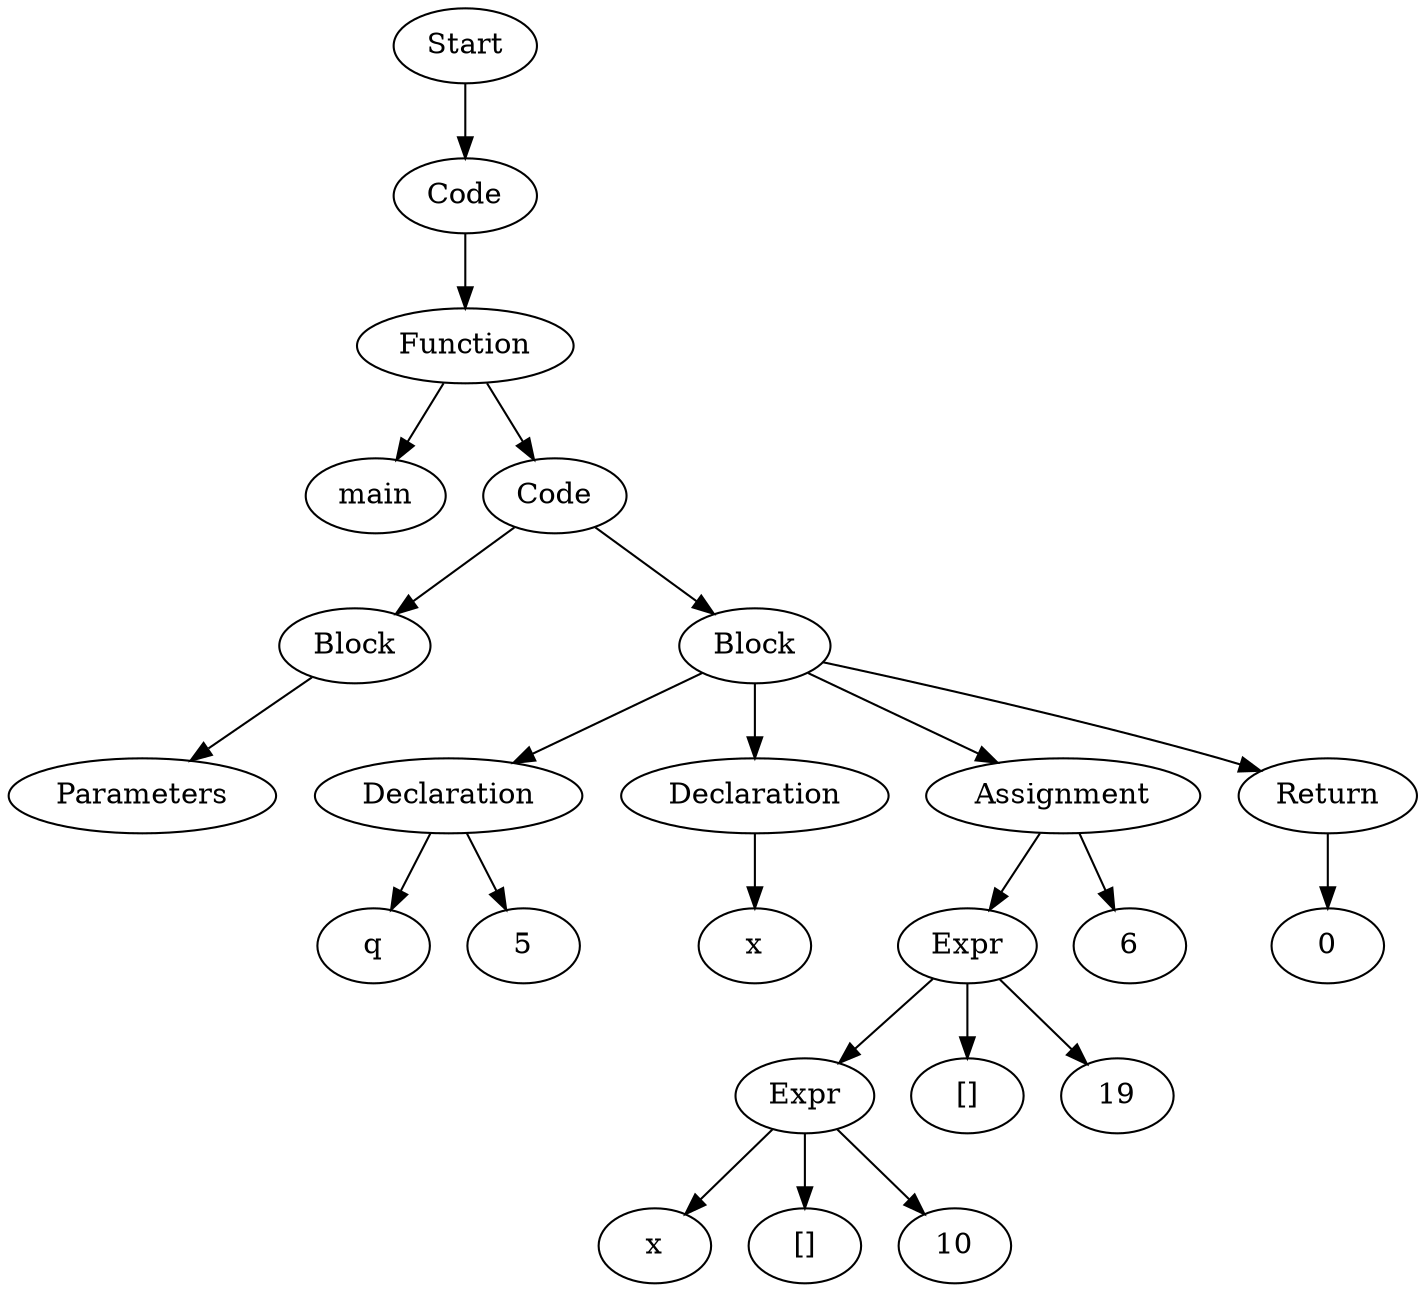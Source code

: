 digraph AST {
  "131770530052752" [label="Start"];
  "131770530052752" -> "131770530515264";
  "131770530515264" [label="Code"];
  "131770530515264" -> "131770530516656";
  "131770530516656" [label="Function"];
  "131770530516656" -> "131770530514256";
  "131770530516656" -> "131770530515840";
  "131770530514256" [label="main"];
  "131770530515840" [label="Code"];
  "131770530515840" -> "131770530515504";
  "131770530515840" -> "131770530518816";
  "131770530515504" [label="Block"];
  "131770530515504" -> "131770530515408";
  "131770530515408" [label="Parameters"];
  "131770530518816" [label="Block"];
  "131770530518816" -> "131770530516752";
  "131770530518816" -> "131770530518144";
  "131770530518816" -> "131770530520592";
  "131770530518816" -> "131770530050160";
  "131770530516752" [label="Declaration"];
  "131770530516752" -> "131770530516416";
  "131770530516752" -> "131770530514928";
  "131770530516416" [label="q"];
  "131770530514928" [label="5"];
  "131770530518144" [label="Declaration"];
  "131770530518144" -> "131770530517904";
  "131770530517904" [label="x"];
  "131770530520592" [label="Assignment"];
  "131770530520592" -> "131770530520880";
  "131770530520592" -> "131770530046560";
  "131770530520880" [label="Expr"];
  "131770530520880" -> "131770530522416";
  "131770530520880" -> "131770530521504";
  "131770530520880" -> "131770530523184";
  "131770530522416" [label="Expr"];
  "131770530522416" -> "131770530521360";
  "131770530522416" -> "131770530523232";
  "131770530522416" -> "131770530522320";
  "131770530521360" [label="x"];
  "131770530523232" [label="[]"];
  "131770530522320" [label="10"];
  "131770530521504" [label="[]"];
  "131770530523184" [label="19"];
  "131770530046560" [label="6"];
  "131770530050160" [label="Return"];
  "131770530050160" -> "131770530050400";
  "131770530050400" [label="0"];
}
